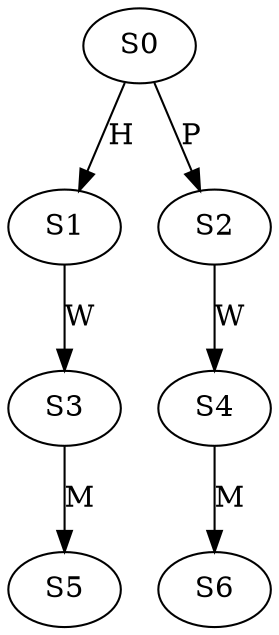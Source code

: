 strict digraph  {
	S0 -> S1 [ label = H ];
	S0 -> S2 [ label = P ];
	S1 -> S3 [ label = W ];
	S2 -> S4 [ label = W ];
	S3 -> S5 [ label = M ];
	S4 -> S6 [ label = M ];
}
